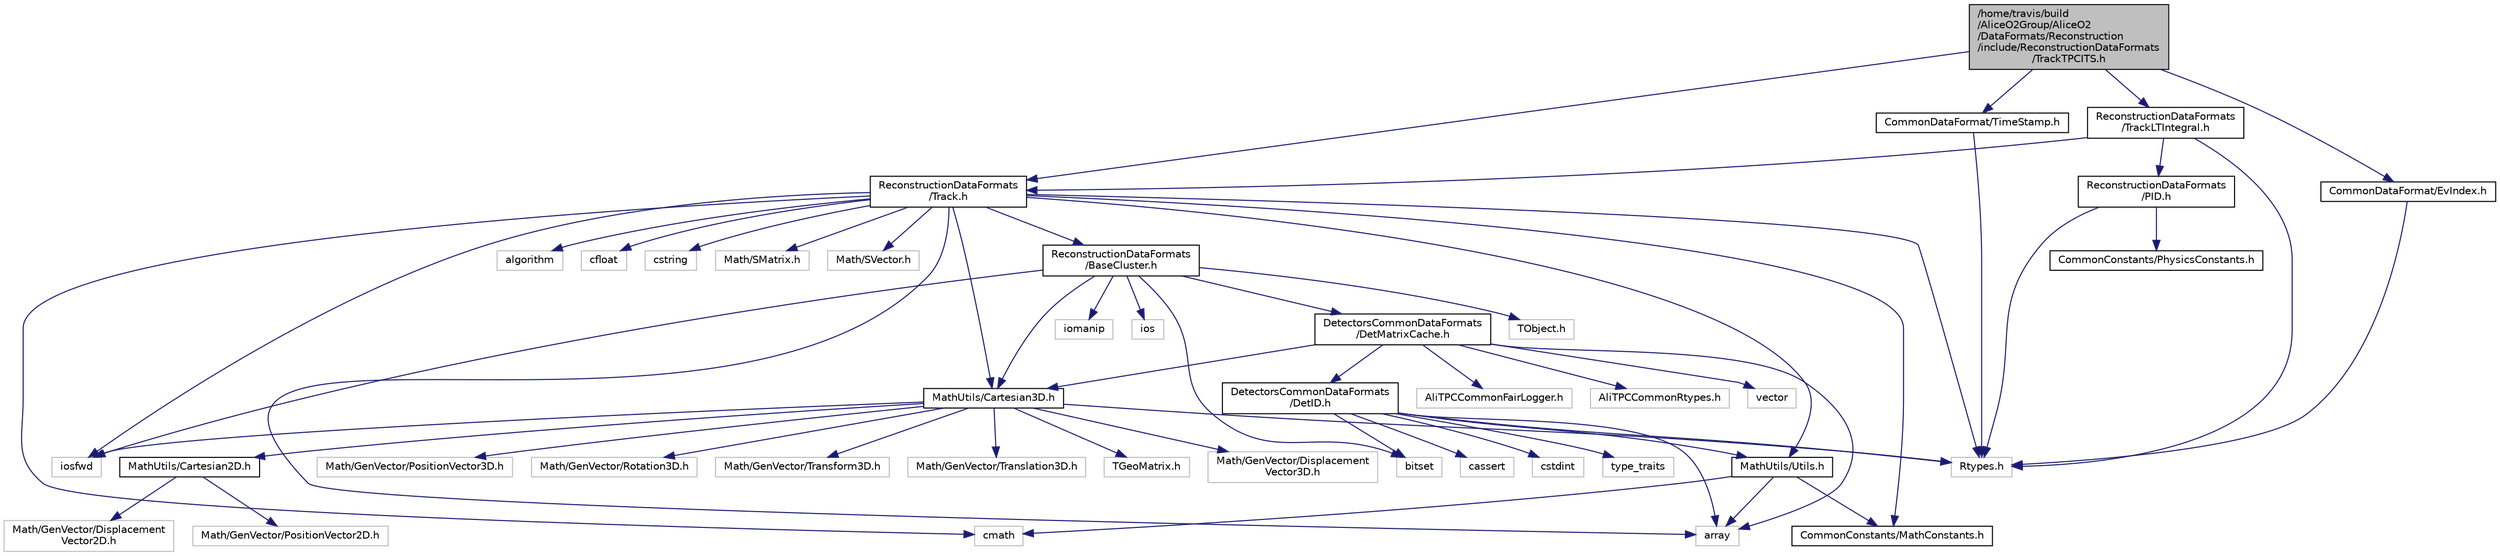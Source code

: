 digraph "/home/travis/build/AliceO2Group/AliceO2/DataFormats/Reconstruction/include/ReconstructionDataFormats/TrackTPCITS.h"
{
 // INTERACTIVE_SVG=YES
  bgcolor="transparent";
  edge [fontname="Helvetica",fontsize="10",labelfontname="Helvetica",labelfontsize="10"];
  node [fontname="Helvetica",fontsize="10",shape=record];
  Node1 [label="/home/travis/build\l/AliceO2Group/AliceO2\l/DataFormats/Reconstruction\l/include/ReconstructionDataFormats\l/TrackTPCITS.h",height=0.2,width=0.4,color="black", fillcolor="grey75", style="filled" fontcolor="black"];
  Node1 -> Node2 [color="midnightblue",fontsize="10",style="solid",fontname="Helvetica"];
  Node2 [label="ReconstructionDataFormats\l/Track.h",height=0.2,width=0.4,color="black",URL="$d7/d8b/DataFormats_2Reconstruction_2include_2ReconstructionDataFormats_2Track_8h.html"];
  Node2 -> Node3 [color="midnightblue",fontsize="10",style="solid",fontname="Helvetica"];
  Node3 [label="Rtypes.h",height=0.2,width=0.4,color="grey75"];
  Node2 -> Node4 [color="midnightblue",fontsize="10",style="solid",fontname="Helvetica"];
  Node4 [label="algorithm",height=0.2,width=0.4,color="grey75"];
  Node2 -> Node5 [color="midnightblue",fontsize="10",style="solid",fontname="Helvetica"];
  Node5 [label="array",height=0.2,width=0.4,color="grey75"];
  Node2 -> Node6 [color="midnightblue",fontsize="10",style="solid",fontname="Helvetica"];
  Node6 [label="cfloat",height=0.2,width=0.4,color="grey75"];
  Node2 -> Node7 [color="midnightblue",fontsize="10",style="solid",fontname="Helvetica"];
  Node7 [label="cmath",height=0.2,width=0.4,color="grey75"];
  Node2 -> Node8 [color="midnightblue",fontsize="10",style="solid",fontname="Helvetica"];
  Node8 [label="cstring",height=0.2,width=0.4,color="grey75"];
  Node2 -> Node9 [color="midnightblue",fontsize="10",style="solid",fontname="Helvetica"];
  Node9 [label="iosfwd",height=0.2,width=0.4,color="grey75"];
  Node2 -> Node10 [color="midnightblue",fontsize="10",style="solid",fontname="Helvetica"];
  Node10 [label="Math/SMatrix.h",height=0.2,width=0.4,color="grey75"];
  Node2 -> Node11 [color="midnightblue",fontsize="10",style="solid",fontname="Helvetica"];
  Node11 [label="Math/SVector.h",height=0.2,width=0.4,color="grey75"];
  Node2 -> Node12 [color="midnightblue",fontsize="10",style="solid",fontname="Helvetica"];
  Node12 [label="CommonConstants/MathConstants.h",height=0.2,width=0.4,color="black",URL="$d6/d84/MathConstants_8h.html",tooltip="useful math constants "];
  Node2 -> Node13 [color="midnightblue",fontsize="10",style="solid",fontname="Helvetica"];
  Node13 [label="MathUtils/Cartesian3D.h",height=0.2,width=0.4,color="black",URL="$dd/d76/Cartesian3D_8h.html"];
  Node13 -> Node14 [color="midnightblue",fontsize="10",style="solid",fontname="Helvetica"];
  Node14 [label="Math/GenVector/Displacement\lVector3D.h",height=0.2,width=0.4,color="grey75"];
  Node13 -> Node15 [color="midnightblue",fontsize="10",style="solid",fontname="Helvetica"];
  Node15 [label="Math/GenVector/PositionVector3D.h",height=0.2,width=0.4,color="grey75"];
  Node13 -> Node16 [color="midnightblue",fontsize="10",style="solid",fontname="Helvetica"];
  Node16 [label="Math/GenVector/Rotation3D.h",height=0.2,width=0.4,color="grey75"];
  Node13 -> Node17 [color="midnightblue",fontsize="10",style="solid",fontname="Helvetica"];
  Node17 [label="Math/GenVector/Transform3D.h",height=0.2,width=0.4,color="grey75"];
  Node13 -> Node18 [color="midnightblue",fontsize="10",style="solid",fontname="Helvetica"];
  Node18 [label="Math/GenVector/Translation3D.h",height=0.2,width=0.4,color="grey75"];
  Node13 -> Node3 [color="midnightblue",fontsize="10",style="solid",fontname="Helvetica"];
  Node13 -> Node19 [color="midnightblue",fontsize="10",style="solid",fontname="Helvetica"];
  Node19 [label="TGeoMatrix.h",height=0.2,width=0.4,color="grey75"];
  Node13 -> Node9 [color="midnightblue",fontsize="10",style="solid",fontname="Helvetica"];
  Node13 -> Node20 [color="midnightblue",fontsize="10",style="solid",fontname="Helvetica"];
  Node20 [label="MathUtils/Cartesian2D.h",height=0.2,width=0.4,color="black",URL="$d2/dd0/Cartesian2D_8h.html"];
  Node20 -> Node21 [color="midnightblue",fontsize="10",style="solid",fontname="Helvetica"];
  Node21 [label="Math/GenVector/Displacement\lVector2D.h",height=0.2,width=0.4,color="grey75"];
  Node20 -> Node22 [color="midnightblue",fontsize="10",style="solid",fontname="Helvetica"];
  Node22 [label="Math/GenVector/PositionVector2D.h",height=0.2,width=0.4,color="grey75"];
  Node2 -> Node23 [color="midnightblue",fontsize="10",style="solid",fontname="Helvetica"];
  Node23 [label="MathUtils/Utils.h",height=0.2,width=0.4,color="black",URL="$d9/d52/Common_2MathUtils_2include_2MathUtils_2Utils_8h.html"];
  Node23 -> Node5 [color="midnightblue",fontsize="10",style="solid",fontname="Helvetica"];
  Node23 -> Node7 [color="midnightblue",fontsize="10",style="solid",fontname="Helvetica"];
  Node23 -> Node12 [color="midnightblue",fontsize="10",style="solid",fontname="Helvetica"];
  Node2 -> Node24 [color="midnightblue",fontsize="10",style="solid",fontname="Helvetica"];
  Node24 [label="ReconstructionDataFormats\l/BaseCluster.h",height=0.2,width=0.4,color="black",URL="$d4/de2/BaseCluster_8h.html"];
  Node24 -> Node25 [color="midnightblue",fontsize="10",style="solid",fontname="Helvetica"];
  Node25 [label="TObject.h",height=0.2,width=0.4,color="grey75"];
  Node24 -> Node26 [color="midnightblue",fontsize="10",style="solid",fontname="Helvetica"];
  Node26 [label="bitset",height=0.2,width=0.4,color="grey75"];
  Node24 -> Node27 [color="midnightblue",fontsize="10",style="solid",fontname="Helvetica"];
  Node27 [label="iomanip",height=0.2,width=0.4,color="grey75"];
  Node24 -> Node28 [color="midnightblue",fontsize="10",style="solid",fontname="Helvetica"];
  Node28 [label="ios",height=0.2,width=0.4,color="grey75"];
  Node24 -> Node9 [color="midnightblue",fontsize="10",style="solid",fontname="Helvetica"];
  Node24 -> Node29 [color="midnightblue",fontsize="10",style="solid",fontname="Helvetica"];
  Node29 [label="DetectorsCommonDataFormats\l/DetMatrixCache.h",height=0.2,width=0.4,color="black",URL="$d4/d20/DetMatrixCache_8h.html"];
  Node29 -> Node30 [color="midnightblue",fontsize="10",style="solid",fontname="Helvetica"];
  Node30 [label="AliTPCCommonFairLogger.h",height=0.2,width=0.4,color="grey75"];
  Node29 -> Node31 [color="midnightblue",fontsize="10",style="solid",fontname="Helvetica"];
  Node31 [label="AliTPCCommonRtypes.h",height=0.2,width=0.4,color="grey75"];
  Node29 -> Node5 [color="midnightblue",fontsize="10",style="solid",fontname="Helvetica"];
  Node29 -> Node32 [color="midnightblue",fontsize="10",style="solid",fontname="Helvetica"];
  Node32 [label="vector",height=0.2,width=0.4,color="grey75"];
  Node29 -> Node33 [color="midnightblue",fontsize="10",style="solid",fontname="Helvetica"];
  Node33 [label="DetectorsCommonDataFormats\l/DetID.h",height=0.2,width=0.4,color="black",URL="$d6/d31/DetID_8h.html"];
  Node33 -> Node3 [color="midnightblue",fontsize="10",style="solid",fontname="Helvetica"];
  Node33 -> Node5 [color="midnightblue",fontsize="10",style="solid",fontname="Helvetica"];
  Node33 -> Node26 [color="midnightblue",fontsize="10",style="solid",fontname="Helvetica"];
  Node33 -> Node34 [color="midnightblue",fontsize="10",style="solid",fontname="Helvetica"];
  Node34 [label="cassert",height=0.2,width=0.4,color="grey75"];
  Node33 -> Node35 [color="midnightblue",fontsize="10",style="solid",fontname="Helvetica"];
  Node35 [label="cstdint",height=0.2,width=0.4,color="grey75"];
  Node33 -> Node36 [color="midnightblue",fontsize="10",style="solid",fontname="Helvetica"];
  Node36 [label="type_traits",height=0.2,width=0.4,color="grey75"];
  Node33 -> Node23 [color="midnightblue",fontsize="10",style="solid",fontname="Helvetica"];
  Node29 -> Node13 [color="midnightblue",fontsize="10",style="solid",fontname="Helvetica"];
  Node24 -> Node13 [color="midnightblue",fontsize="10",style="solid",fontname="Helvetica"];
  Node1 -> Node37 [color="midnightblue",fontsize="10",style="solid",fontname="Helvetica"];
  Node37 [label="ReconstructionDataFormats\l/TrackLTIntegral.h",height=0.2,width=0.4,color="black",URL="$d6/db1/TrackLTIntegral_8h.html",tooltip="Track Length and TOF integral. "];
  Node37 -> Node3 [color="midnightblue",fontsize="10",style="solid",fontname="Helvetica"];
  Node37 -> Node38 [color="midnightblue",fontsize="10",style="solid",fontname="Helvetica"];
  Node38 [label="ReconstructionDataFormats\l/PID.h",height=0.2,width=0.4,color="black",URL="$d3/d17/PID_8h.html",tooltip="particle ids, masses, names class definition "];
  Node38 -> Node3 [color="midnightblue",fontsize="10",style="solid",fontname="Helvetica"];
  Node38 -> Node39 [color="midnightblue",fontsize="10",style="solid",fontname="Helvetica"];
  Node39 [label="CommonConstants/PhysicsConstants.h",height=0.2,width=0.4,color="black",URL="$d3/d9d/PhysicsConstants_8h.html",tooltip="Header to collect physics constants. "];
  Node37 -> Node2 [color="midnightblue",fontsize="10",style="solid",fontname="Helvetica"];
  Node1 -> Node40 [color="midnightblue",fontsize="10",style="solid",fontname="Helvetica"];
  Node40 [label="CommonDataFormat/EvIndex.h",height=0.2,width=0.4,color="black",URL="$d6/ddf/EvIndex_8h.html",tooltip="Class to store event ID and index in the event for objects like track, cluster... ..."];
  Node40 -> Node3 [color="midnightblue",fontsize="10",style="solid",fontname="Helvetica"];
  Node1 -> Node41 [color="midnightblue",fontsize="10",style="solid",fontname="Helvetica"];
  Node41 [label="CommonDataFormat/TimeStamp.h",height=0.2,width=0.4,color="black",URL="$df/d5d/common_2include_2CommonDataFormat_2TimeStamp_8h.html"];
  Node41 -> Node3 [color="midnightblue",fontsize="10",style="solid",fontname="Helvetica"];
}
